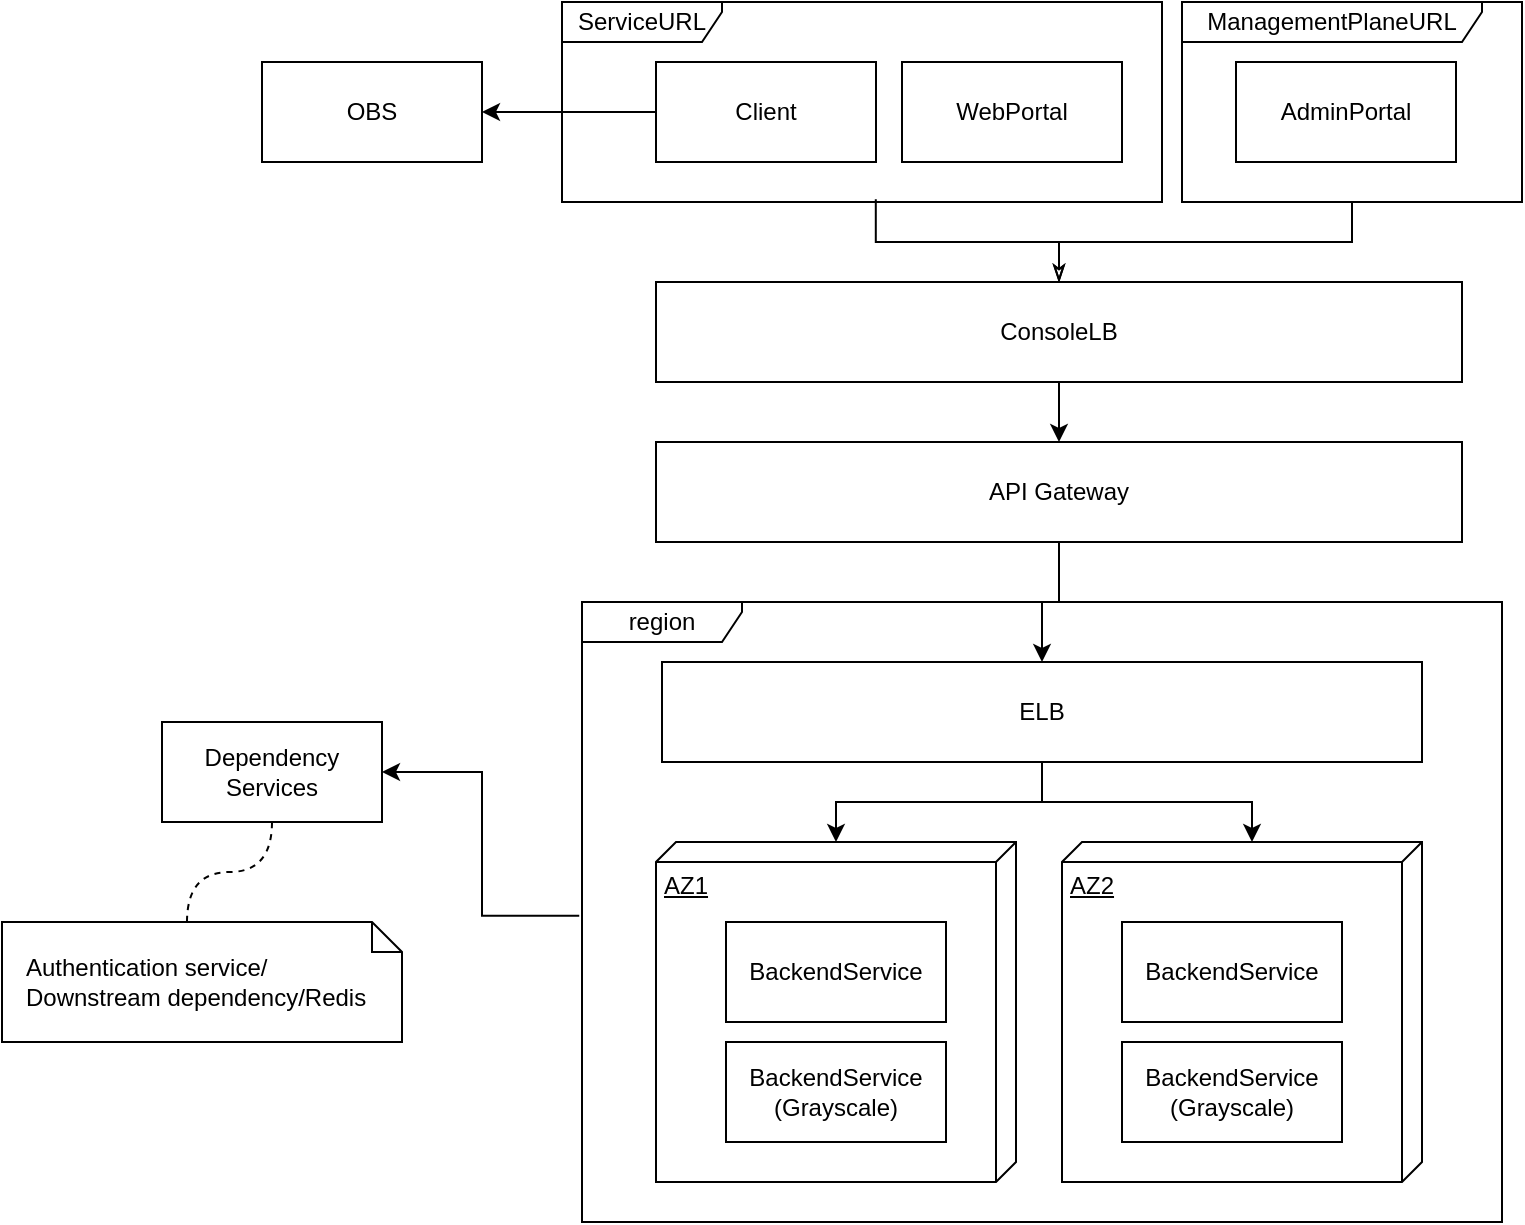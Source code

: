 <mxfile version="24.5.2" type="github">
  <diagram name="Page-1" id="929967ad-93f9-6ef4-fab6-5d389245f69c">
    <mxGraphModel dx="1050" dy="557" grid="1" gridSize="10" guides="1" tooltips="1" connect="1" arrows="1" fold="1" page="1" pageScale="1.5" pageWidth="1169" pageHeight="826" background="none" math="0" shadow="0">
      <root>
        <mxCell id="0" style=";html=1;" />
        <mxCell id="1" style=";html=1;" parent="0" />
        <mxCell id="31M5wrhYhJu7jo80QgoE-21" style="edgeStyle=orthogonalEdgeStyle;rounded=0;orthogonalLoop=1;jettySize=auto;html=1;exitX=0;exitY=0.5;exitDx=0;exitDy=0;" edge="1" parent="1" source="31M5wrhYhJu7jo80QgoE-2" target="31M5wrhYhJu7jo80QgoE-20">
          <mxGeometry relative="1" as="geometry" />
        </mxCell>
        <mxCell id="31M5wrhYhJu7jo80QgoE-2" value="Client" style="html=1;whiteSpace=wrap;" vertex="1" parent="1">
          <mxGeometry x="577" y="230" width="110" height="50" as="geometry" />
        </mxCell>
        <mxCell id="31M5wrhYhJu7jo80QgoE-7" value="WebPortal" style="html=1;whiteSpace=wrap;" vertex="1" parent="1">
          <mxGeometry x="700" y="230" width="110" height="50" as="geometry" />
        </mxCell>
        <mxCell id="31M5wrhYhJu7jo80QgoE-8" value="AdminPortal" style="html=1;whiteSpace=wrap;" vertex="1" parent="1">
          <mxGeometry x="867" y="230" width="110" height="50" as="geometry" />
        </mxCell>
        <mxCell id="31M5wrhYhJu7jo80QgoE-24" style="edgeStyle=orthogonalEdgeStyle;rounded=0;orthogonalLoop=1;jettySize=auto;html=1;exitX=0.5;exitY=0;exitDx=0;exitDy=0;strokeColor=default;startArrow=classicThin;startFill=0;endArrow=none;endFill=0;" edge="1" parent="1" source="31M5wrhYhJu7jo80QgoE-10" target="31M5wrhYhJu7jo80QgoE-19">
          <mxGeometry relative="1" as="geometry" />
        </mxCell>
        <mxCell id="31M5wrhYhJu7jo80QgoE-30" style="edgeStyle=orthogonalEdgeStyle;rounded=0;orthogonalLoop=1;jettySize=auto;html=1;exitX=0.5;exitY=1;exitDx=0;exitDy=0;entryX=0.5;entryY=0;entryDx=0;entryDy=0;" edge="1" parent="1" source="31M5wrhYhJu7jo80QgoE-10" target="31M5wrhYhJu7jo80QgoE-11">
          <mxGeometry relative="1" as="geometry" />
        </mxCell>
        <mxCell id="31M5wrhYhJu7jo80QgoE-10" value="ConsoleLB" style="html=1;whiteSpace=wrap;" vertex="1" parent="1">
          <mxGeometry x="577" y="340" width="403" height="50" as="geometry" />
        </mxCell>
        <mxCell id="31M5wrhYhJu7jo80QgoE-29" style="edgeStyle=orthogonalEdgeStyle;rounded=0;orthogonalLoop=1;jettySize=auto;html=1;exitX=0.5;exitY=1;exitDx=0;exitDy=0;entryX=0.5;entryY=0;entryDx=0;entryDy=0;" edge="1" parent="1" source="31M5wrhYhJu7jo80QgoE-11" target="31M5wrhYhJu7jo80QgoE-26">
          <mxGeometry relative="1" as="geometry" />
        </mxCell>
        <mxCell id="31M5wrhYhJu7jo80QgoE-11" value="API Gateway" style="html=1;whiteSpace=wrap;" vertex="1" parent="1">
          <mxGeometry x="577" y="420" width="403" height="50" as="geometry" />
        </mxCell>
        <mxCell id="31M5wrhYhJu7jo80QgoE-12" value="AZ1" style="verticalAlign=top;align=left;spacingTop=8;spacingLeft=2;spacingRight=12;shape=cube;size=10;direction=south;fontStyle=4;html=1;whiteSpace=wrap;" vertex="1" parent="1">
          <mxGeometry x="577" y="620" width="180" height="170" as="geometry" />
        </mxCell>
        <mxCell id="31M5wrhYhJu7jo80QgoE-13" value="AZ2" style="verticalAlign=top;align=left;spacingTop=8;spacingLeft=2;spacingRight=12;shape=cube;size=10;direction=south;fontStyle=4;html=1;whiteSpace=wrap;" vertex="1" parent="1">
          <mxGeometry x="780" y="620" width="180" height="170" as="geometry" />
        </mxCell>
        <mxCell id="31M5wrhYhJu7jo80QgoE-14" value="BackendService" style="html=1;whiteSpace=wrap;" vertex="1" parent="1">
          <mxGeometry x="612" y="660" width="110" height="50" as="geometry" />
        </mxCell>
        <mxCell id="31M5wrhYhJu7jo80QgoE-15" value="BackendService" style="html=1;whiteSpace=wrap;" vertex="1" parent="1">
          <mxGeometry x="810" y="660" width="110" height="50" as="geometry" />
        </mxCell>
        <mxCell id="31M5wrhYhJu7jo80QgoE-16" value="BackendService&lt;div&gt;(Grayscale)&lt;/div&gt;" style="html=1;whiteSpace=wrap;" vertex="1" parent="1">
          <mxGeometry x="612" y="720" width="110" height="50" as="geometry" />
        </mxCell>
        <mxCell id="31M5wrhYhJu7jo80QgoE-17" value="BackendService&lt;div&gt;(Grayscale)&lt;/div&gt;" style="html=1;whiteSpace=wrap;" vertex="1" parent="1">
          <mxGeometry x="810" y="720" width="110" height="50" as="geometry" />
        </mxCell>
        <mxCell id="31M5wrhYhJu7jo80QgoE-18" value="ServiceURL" style="shape=umlFrame;whiteSpace=wrap;html=1;pointerEvents=0;width=80;height=20;" vertex="1" parent="1">
          <mxGeometry x="530" y="200" width="300" height="100" as="geometry" />
        </mxCell>
        <mxCell id="31M5wrhYhJu7jo80QgoE-19" value="ManagementPlaneURL" style="shape=umlFrame;whiteSpace=wrap;html=1;pointerEvents=0;width=150;height=20;" vertex="1" parent="1">
          <mxGeometry x="840" y="200" width="170" height="100" as="geometry" />
        </mxCell>
        <mxCell id="31M5wrhYhJu7jo80QgoE-20" value="OBS" style="html=1;whiteSpace=wrap;" vertex="1" parent="1">
          <mxGeometry x="380" y="230" width="110" height="50" as="geometry" />
        </mxCell>
        <mxCell id="31M5wrhYhJu7jo80QgoE-23" style="edgeStyle=orthogonalEdgeStyle;rounded=0;orthogonalLoop=1;jettySize=auto;html=1;exitX=0.5;exitY=0;exitDx=0;exitDy=0;entryX=0.523;entryY=0.986;entryDx=0;entryDy=0;entryPerimeter=0;strokeColor=default;startArrow=classicThin;startFill=0;endArrow=none;endFill=0;" edge="1" parent="1" source="31M5wrhYhJu7jo80QgoE-10" target="31M5wrhYhJu7jo80QgoE-18">
          <mxGeometry relative="1" as="geometry" />
        </mxCell>
        <mxCell id="31M5wrhYhJu7jo80QgoE-25" value="region" style="shape=umlFrame;whiteSpace=wrap;html=1;pointerEvents=0;width=80;height=20;" vertex="1" parent="1">
          <mxGeometry x="540" y="500" width="460" height="310" as="geometry" />
        </mxCell>
        <mxCell id="31M5wrhYhJu7jo80QgoE-27" style="edgeStyle=orthogonalEdgeStyle;rounded=0;orthogonalLoop=1;jettySize=auto;html=1;exitX=0.5;exitY=1;exitDx=0;exitDy=0;" edge="1" parent="1" source="31M5wrhYhJu7jo80QgoE-26" target="31M5wrhYhJu7jo80QgoE-12">
          <mxGeometry relative="1" as="geometry" />
        </mxCell>
        <mxCell id="31M5wrhYhJu7jo80QgoE-26" value="ELB" style="html=1;whiteSpace=wrap;" vertex="1" parent="1">
          <mxGeometry x="580" y="530" width="380" height="50" as="geometry" />
        </mxCell>
        <mxCell id="31M5wrhYhJu7jo80QgoE-28" style="edgeStyle=orthogonalEdgeStyle;rounded=0;orthogonalLoop=1;jettySize=auto;html=1;exitX=0.5;exitY=1;exitDx=0;exitDy=0;entryX=0;entryY=0;entryDx=0;entryDy=85;entryPerimeter=0;" edge="1" parent="1" source="31M5wrhYhJu7jo80QgoE-26" target="31M5wrhYhJu7jo80QgoE-13">
          <mxGeometry relative="1" as="geometry" />
        </mxCell>
        <mxCell id="31M5wrhYhJu7jo80QgoE-31" value="Dependency Services" style="html=1;whiteSpace=wrap;" vertex="1" parent="1">
          <mxGeometry x="330" y="560" width="110" height="50" as="geometry" />
        </mxCell>
        <mxCell id="31M5wrhYhJu7jo80QgoE-35" style="edgeStyle=orthogonalEdgeStyle;rounded=0;orthogonalLoop=1;jettySize=auto;html=1;exitX=1;exitY=0.5;exitDx=0;exitDy=0;entryX=-0.003;entryY=0.506;entryDx=0;entryDy=0;entryPerimeter=0;endArrow=none;endFill=0;startArrow=classic;startFill=1;" edge="1" parent="1" source="31M5wrhYhJu7jo80QgoE-31" target="31M5wrhYhJu7jo80QgoE-25">
          <mxGeometry relative="1" as="geometry" />
        </mxCell>
        <mxCell id="31M5wrhYhJu7jo80QgoE-37" style="edgeStyle=orthogonalEdgeStyle;rounded=0;orthogonalLoop=1;jettySize=auto;html=1;exitX=0;exitY=0;exitDx=92.5;exitDy=0;exitPerimeter=0;entryX=0.5;entryY=1;entryDx=0;entryDy=0;dashed=1;curved=1;endArrow=none;endFill=0;" edge="1" parent="1" source="31M5wrhYhJu7jo80QgoE-36" target="31M5wrhYhJu7jo80QgoE-31">
          <mxGeometry relative="1" as="geometry" />
        </mxCell>
        <mxCell id="31M5wrhYhJu7jo80QgoE-36" value="Authentication service/&lt;div&gt;Downstream dependency/Redis&lt;/div&gt;" style="shape=note;size=15;align=left;spacingLeft=10;html=1;whiteSpace=wrap;" vertex="1" parent="1">
          <mxGeometry x="250" y="660" width="200" height="60" as="geometry" />
        </mxCell>
      </root>
    </mxGraphModel>
  </diagram>
</mxfile>
